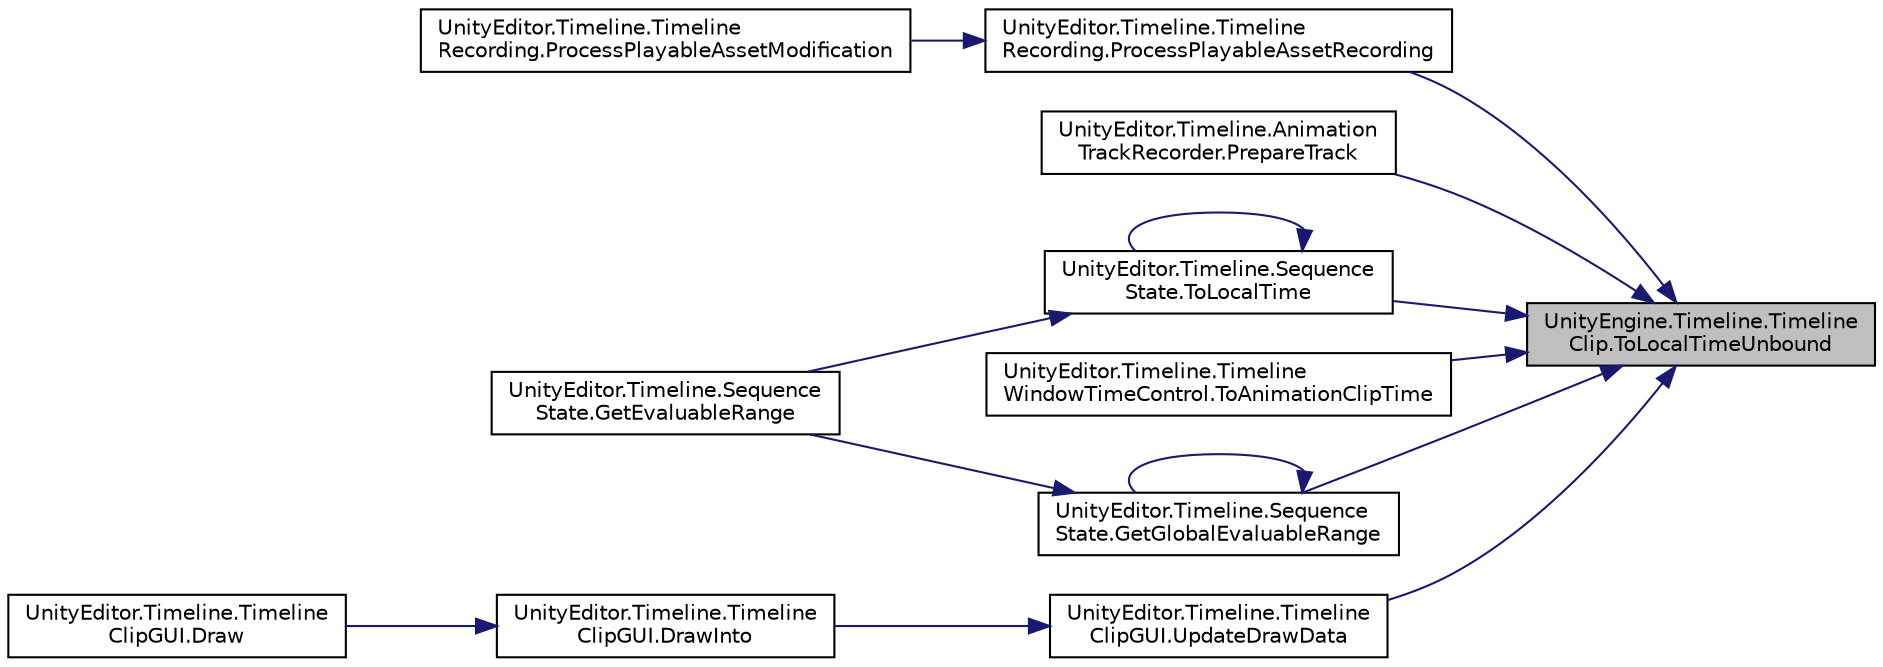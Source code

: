 digraph "UnityEngine.Timeline.TimelineClip.ToLocalTimeUnbound"
{
 // LATEX_PDF_SIZE
  edge [fontname="Helvetica",fontsize="10",labelfontname="Helvetica",labelfontsize="10"];
  node [fontname="Helvetica",fontsize="10",shape=record];
  rankdir="RL";
  Node1 [label="UnityEngine.Timeline.Timeline\lClip.ToLocalTimeUnbound",height=0.2,width=0.4,color="black", fillcolor="grey75", style="filled", fontcolor="black",tooltip="Converts from global time to local time of the clip"];
  Node1 -> Node2 [dir="back",color="midnightblue",fontsize="10",style="solid",fontname="Helvetica"];
  Node2 [label="UnityEditor.Timeline.Sequence\lState.GetGlobalEvaluableRange",height=0.2,width=0.4,color="black", fillcolor="white", style="filled",URL="$class_unity_editor_1_1_timeline_1_1_sequence_state.html#a7e478175bf2e3087e48f20a33ecc86d6",tooltip=" "];
  Node2 -> Node3 [dir="back",color="midnightblue",fontsize="10",style="solid",fontname="Helvetica"];
  Node3 [label="UnityEditor.Timeline.Sequence\lState.GetEvaluableRange",height=0.2,width=0.4,color="black", fillcolor="white", style="filled",URL="$class_unity_editor_1_1_timeline_1_1_sequence_state.html#a180d8df4e8f1c7539d7b52ce0b223d23",tooltip=" "];
  Node2 -> Node2 [dir="back",color="midnightblue",fontsize="10",style="solid",fontname="Helvetica"];
  Node1 -> Node4 [dir="back",color="midnightblue",fontsize="10",style="solid",fontname="Helvetica"];
  Node4 [label="UnityEditor.Timeline.Animation\lTrackRecorder.PrepareTrack",height=0.2,width=0.4,color="black", fillcolor="white", style="filled",URL="$class_unity_editor_1_1_timeline_1_1_animation_track_recorder.html#aaa1833fd02ef8ae07e3ed534f155e97d",tooltip=" "];
  Node1 -> Node5 [dir="back",color="midnightblue",fontsize="10",style="solid",fontname="Helvetica"];
  Node5 [label="UnityEditor.Timeline.Timeline\lRecording.ProcessPlayableAssetRecording",height=0.2,width=0.4,color="black", fillcolor="white", style="filled",URL="$class_unity_editor_1_1_timeline_1_1_timeline_recording.html#aeb9c8cc3c428cb16a6c3c63d68c28c14",tooltip=" "];
  Node5 -> Node6 [dir="back",color="midnightblue",fontsize="10",style="solid",fontname="Helvetica"];
  Node6 [label="UnityEditor.Timeline.Timeline\lRecording.ProcessPlayableAssetModification",height=0.2,width=0.4,color="black", fillcolor="white", style="filled",URL="$class_unity_editor_1_1_timeline_1_1_timeline_recording.html#a151011dcc2141a10573c5713229c86f5",tooltip=" "];
  Node1 -> Node7 [dir="back",color="midnightblue",fontsize="10",style="solid",fontname="Helvetica"];
  Node7 [label="UnityEditor.Timeline.Timeline\lWindowTimeControl.ToAnimationClipTime",height=0.2,width=0.4,color="black", fillcolor="white", style="filled",URL="$class_unity_editor_1_1_timeline_1_1_timeline_window_time_control.html#ad30f9d694a07ceba13394f254c4cba00",tooltip=" "];
  Node1 -> Node8 [dir="back",color="midnightblue",fontsize="10",style="solid",fontname="Helvetica"];
  Node8 [label="UnityEditor.Timeline.Sequence\lState.ToLocalTime",height=0.2,width=0.4,color="black", fillcolor="white", style="filled",URL="$class_unity_editor_1_1_timeline_1_1_sequence_state.html#aa02d8f5598baa9bef12801695af4eb1f",tooltip=" "];
  Node8 -> Node3 [dir="back",color="midnightblue",fontsize="10",style="solid",fontname="Helvetica"];
  Node8 -> Node8 [dir="back",color="midnightblue",fontsize="10",style="solid",fontname="Helvetica"];
  Node1 -> Node9 [dir="back",color="midnightblue",fontsize="10",style="solid",fontname="Helvetica"];
  Node9 [label="UnityEditor.Timeline.Timeline\lClipGUI.UpdateDrawData",height=0.2,width=0.4,color="black", fillcolor="white", style="filled",URL="$class_unity_editor_1_1_timeline_1_1_timeline_clip_g_u_i.html#a77f2ccc653629c2ca7eff5dfd6b1bcbe",tooltip=" "];
  Node9 -> Node10 [dir="back",color="midnightblue",fontsize="10",style="solid",fontname="Helvetica"];
  Node10 [label="UnityEditor.Timeline.Timeline\lClipGUI.DrawInto",height=0.2,width=0.4,color="black", fillcolor="white", style="filled",URL="$class_unity_editor_1_1_timeline_1_1_timeline_clip_g_u_i.html#ab30772c1d48fedd364a3eb1e366be97c",tooltip=" "];
  Node10 -> Node11 [dir="back",color="midnightblue",fontsize="10",style="solid",fontname="Helvetica"];
  Node11 [label="UnityEditor.Timeline.Timeline\lClipGUI.Draw",height=0.2,width=0.4,color="black", fillcolor="white", style="filled",URL="$class_unity_editor_1_1_timeline_1_1_timeline_clip_g_u_i.html#aa981e7c442e997b7c660044ccace7e00",tooltip=" "];
}
